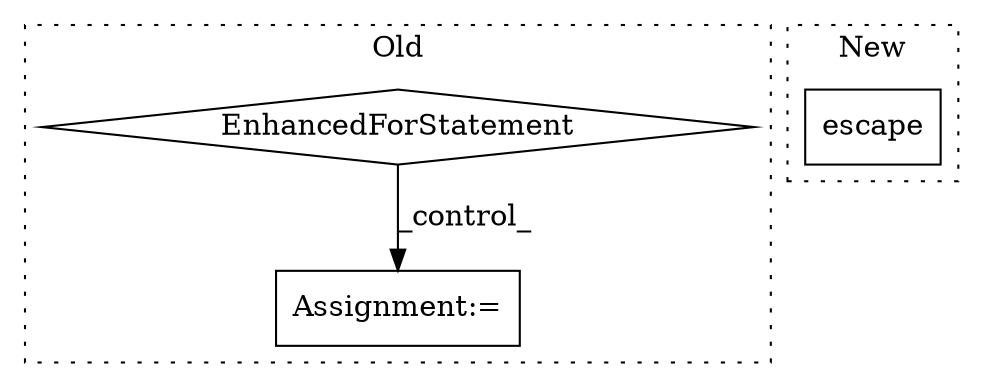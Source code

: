 digraph G {
subgraph cluster0 {
1 [label="EnhancedForStatement" a="70" s="553,634" l="53,2" shape="diamond"];
3 [label="Assignment:=" a="7" s="655" l="1" shape="box"];
label = "Old";
style="dotted";
}
subgraph cluster1 {
2 [label="escape" a="32" s="688,698" l="7,1" shape="box"];
label = "New";
style="dotted";
}
1 -> 3 [label="_control_"];
}